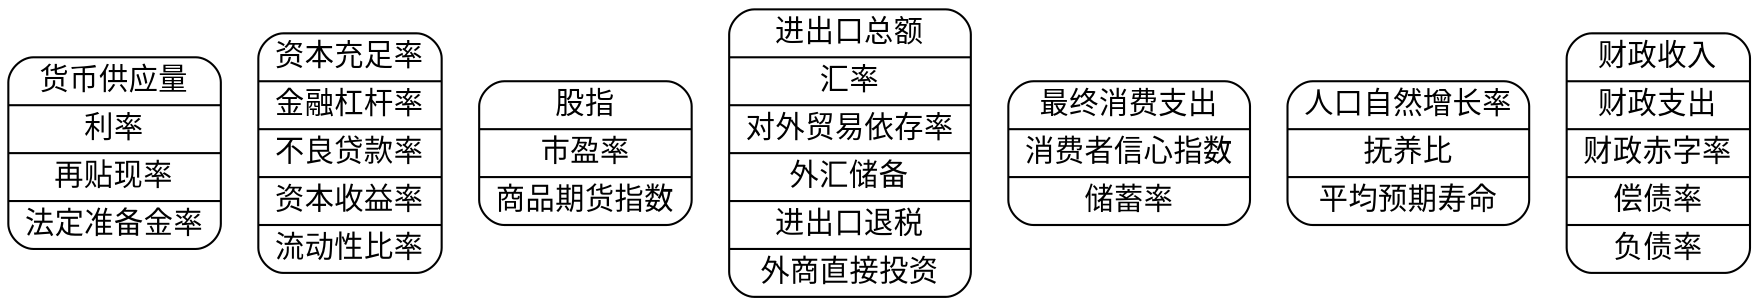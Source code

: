 
digraph G
{
    node [fontname="WenQuanYi Micro Hei Mono", shape=record, style=rounded];

    moneny [label="{货币供应量 | 利率 | 再贴现率 | 法定准备金率}"];
    capital [label="{资本充足率 | 金融杠杆率 | 不良贷款率 | 资本收益率 | 流动性\
    比率}"];
    stack [label="{股指 | 市盈率 | 商品期货指数}"];
    trade [label="{进出口总额 | 汇率 | 对外贸易依存率 | 外汇储备 | 进出口退税\
    | 外商直接投资}"];
    consume [label="{最终消费支出 | 消费者信心指数 | 储蓄率}"];
    human [label="{人口自然增长率 | 抚养比 | 平均预期寿命}"];
    finance [label="{财政收入 | 财政支出 | 财政赤字率 | 偿债率 | 负债率}"];
}
